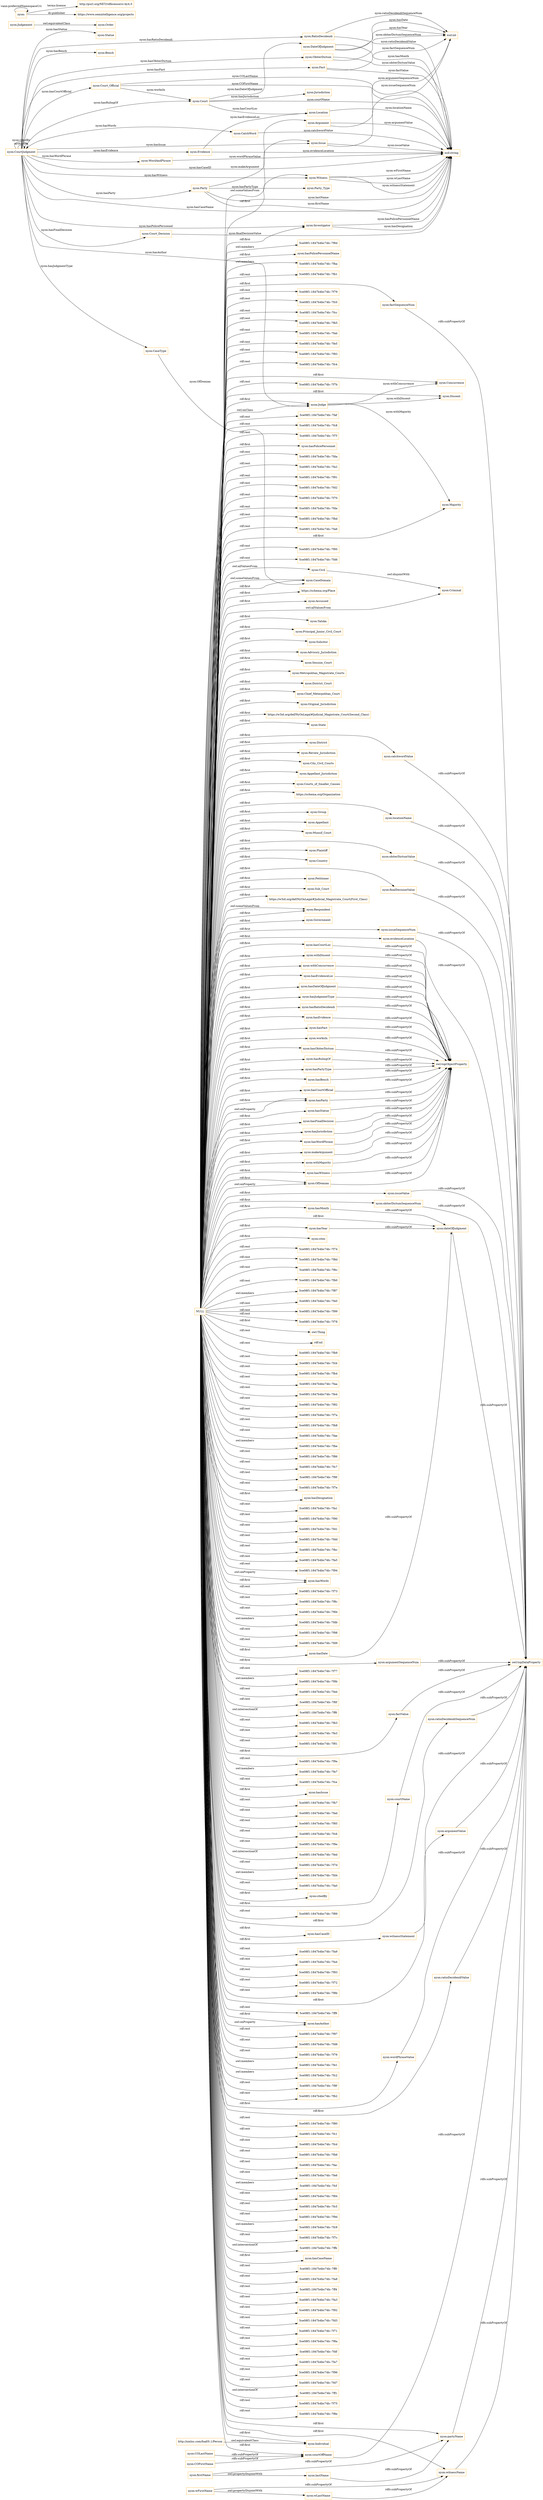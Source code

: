 digraph ar2dtool_diagram { 
rankdir=LR;
size="1501"
node [shape = rectangle, color="orange"]; "nyon:Statue" "nyon:CourtJudgment" "nyon:Order" "nyon:Issue" "nyon:Bench" "nyon:Investigator" "nyon:Party" "nyon:Fact" "nyon:Court_Decision" "nyon:Evidence" "https://schema.org/Place" "nyon:Accussed" "nyon:Civil" "nyon:Taluka" "nyon:Principal_Junior_Civil_Court" "nyon:Solicitor" "nyon:Advisory_Jurisdiction" "nyon:DateOfJudgment" "nyon:Session_Court" "nyon:Metropolitan_Magistrate_Courts" "nyon:District_Court" "nyon:Chief_Meterpolitan_Court" "nyon:Original_Jurisdiction" "nyon:RatioDecidendi" "nyon:Court_Official" "nyon:ObiterDictum" "http://xmlns.com/foaf/0.1/Person" "nyon:Court" "https://w3id.org/def/NyOnLegal#Judicial_Magistrate_Court(Second_Class)" "nyon:State" "nyon:Concurrence" "nyon:Witness" "nyon:Location" "nyon:District" "nyon:Review_Jurisdiction" "nyon:City_Civil_Courts" "nyon:Appellant_Jurisdiction" "nyon:Individual" "nyon:Judge" "nyon:Courts_of_Smaller_Causes" "nyon:Judgement" "nyon:Jurisdiction" "https://schema.org/Organization" "nyon:Criminal" "nyon:Group" "nyon:Appellant" "nyon:Munsif_Court" "nyon:CaseType" "nyon:CatchWord" "nyon:Dissent" "nyon:Party_Type" "nyon:Plaintiff" "nyon:Country" "nyon:Majority" "nyon:Argument" "nyon:Petitioner" "nyon:CaseDomain" "nyon:Sub_Court" "https://w3id.org/def/NyOnLegal#Judicial_Magistrate_Court(First_Class)" "nyon:WordAndPhrase" "nyon:Respondent" "nyon:Government" ; /*classes style*/
	"nyon:hasCourtOfficial" -> "owl:topObjectProperty" [ label = "rdfs:subPropertyOf" ];
	"nyon:catchwordValue" -> "owl:topDataProperty" [ label = "rdfs:subPropertyOf" ];
	"nyon:COFirstName" -> "nyon:courtOffName" [ label = "rdfs:subPropertyOf" ];
	"nyon:locationName" -> "owl:topDataProperty" [ label = "rdfs:subPropertyOf" ];
	"nyon:hasFinalDecision" -> "owl:topObjectProperty" [ label = "rdfs:subPropertyOf" ];
	"nyon:hasJurisdiction" -> "owl:topObjectProperty" [ label = "rdfs:subPropertyOf" ];
	"nyon:obiterDictumValue" -> "owl:topDataProperty" [ label = "rdfs:subPropertyOf" ];
	"nyon:" -> "http://purl.org/NET/rdflicense/cc-by4.0" [ label = "terms:license" ];
	"nyon:" -> "https://www.semintelligence.org/projects" [ label = "dc:publisher" ];
	"nyon:" -> "nyon:" [ label = "vann:preferredNamespaceUri" ];
	"nyon:makeArgument" -> "owl:topObjectProperty" [ label = "rdfs:subPropertyOf" ];
	"nyon:finalDecisionValue" -> "owl:topDataProperty" [ label = "rdfs:subPropertyOf" ];
	"nyon:hasWitness" -> "owl:topObjectProperty" [ label = "rdfs:subPropertyOf" ];
	"nyon:issueSequenceNum" -> "owl:topDataProperty" [ label = "rdfs:subPropertyOf" ];
	"nyon:partyName" -> "owl:topDataProperty" [ label = "rdfs:subPropertyOf" ];
	"nyon:withDissent" -> "owl:topObjectProperty" [ label = "rdfs:subPropertyOf" ];
	"nyon:withConcurrence" -> "owl:topObjectProperty" [ label = "rdfs:subPropertyOf" ];
	"nyon:evidenceLocation" -> "owl:topDataProperty" [ label = "rdfs:subPropertyOf" ];
	"nyon:hasJudgmentType" -> "owl:topObjectProperty" [ label = "rdfs:subPropertyOf" ];
	"nyon:hasRatioDecidendi" -> "owl:topObjectProperty" [ label = "rdfs:subPropertyOf" ];
	"nyon:hasEvidence" -> "owl:topObjectProperty" [ label = "rdfs:subPropertyOf" ];
	"nyon:hasFact" -> "owl:topObjectProperty" [ label = "rdfs:subPropertyOf" ];
	"nyon:witnessName" -> "owl:topDataProperty" [ label = "rdfs:subPropertyOf" ];
	"nyon:lastName" -> "nyon:partyName" [ label = "rdfs:subPropertyOf" ];
	"nyon:issueValue" -> "owl:topDataProperty" [ label = "rdfs:subPropertyOf" ];
	"nyon:obiterDictumSequenceNum" -> "owl:topDataProperty" [ label = "rdfs:subPropertyOf" ];
	"nyon:worksIn" -> "owl:topObjectProperty" [ label = "rdfs:subPropertyOf" ];
	"nyon:hasObiterDictum" -> "owl:topObjectProperty" [ label = "rdfs:subPropertyOf" ];
	"nyon:wLastName" -> "nyon:witnessName" [ label = "rdfs:subPropertyOf" ];
	"nyon:hasRulingOf" -> "owl:topObjectProperty" [ label = "rdfs:subPropertyOf" ];
	"nyon:hasPartyType" -> "owl:topObjectProperty" [ label = "rdfs:subPropertyOf" ];
	"nyon:hasDate" -> "nyon:dateOfJudgment" [ label = "rdfs:subPropertyOf" ];
	"nyon:argumentSequenceNum" -> "owl:topDataProperty" [ label = "rdfs:subPropertyOf" ];
	"nyon:hasBench" -> "owl:topObjectProperty" [ label = "rdfs:subPropertyOf" ];
	"nyon:factValue" -> "owl:topDataProperty" [ label = "rdfs:subPropertyOf" ];
	"nyon:courtName" -> "owl:topDataProperty" [ label = "rdfs:subPropertyOf" ];
	"NULL" -> "nyon:hasFinalDecision" [ label = "rdf:first" ];
	"NULL" -> "nyon:cites" [ label = "rdf:first" ];
	"NULL" -> "5ce08f1:1847b4bc74b:-7f74" [ label = "rdf:rest" ];
	"NULL" -> "5ce08f1:1847b4bc74b:-7f8d" [ label = "rdf:rest" ];
	"NULL" -> "nyon:Government" [ label = "rdf:first" ];
	"NULL" -> "5ce08f1:1847b4bc74b:-7f6c" [ label = "rdf:rest" ];
	"NULL" -> "nyon:witnessName" [ label = "rdf:first" ];
	"NULL" -> "nyon:District" [ label = "rdf:first" ];
	"NULL" -> "5ce08f1:1847b4bc74b:-7fb0" [ label = "rdf:rest" ];
	"NULL" -> "5ce08f1:1847b4bc74b:-7f87" [ label = "owl:members" ];
	"NULL" -> "5ce08f1:1847b4bc74b:-7fe0" [ label = "rdf:rest" ];
	"NULL" -> "5ce08f1:1847b4bc74b:-7f99" [ label = "rdf:rest" ];
	"NULL" -> "5ce08f1:1847b4bc74b:-7f78" [ label = "rdf:rest" ];
	"NULL" -> "owl:Thing" [ label = "rdf:first" ];
	"NULL" -> "nyon:Issue" [ label = "owl:someValuesFrom" ];
	"NULL" -> "rdf:nil" [ label = "rdf:rest" ];
	"NULL" -> "5ce08f1:1847b4bc74b:-7fb9" [ label = "rdf:rest" ];
	"NULL" -> "5ce08f1:1847b4bc74b:-7fcb" [ label = "rdf:rest" ];
	"NULL" -> "5ce08f1:1847b4bc74b:-7fb4" [ label = "rdf:rest" ];
	"NULL" -> "nyon:hasRulingOf" [ label = "rdf:first" ];
	"NULL" -> "5ce08f1:1847b4bc74b:-7faa" [ label = "rdf:rest" ];
	"NULL" -> "5ce08f1:1847b4bc74b:-7fe4" [ label = "rdf:rest" ];
	"NULL" -> "5ce08f1:1847b4bc74b:-7f82" [ label = "rdf:rest" ];
	"NULL" -> "5ce08f1:1847b4bc74b:-7f7a" [ label = "rdf:rest" ];
	"NULL" -> "nyon:worksIn" [ label = "rdf:first" ];
	"NULL" -> "5ce08f1:1847b4bc74b:-7fb8" [ label = "rdf:rest" ];
	"NULL" -> "5ce08f1:1847b4bc74b:-7fae" [ label = "rdf:rest" ];
	"NULL" -> "nyon:hasCourtOfficial" [ label = "rdf:first" ];
	"NULL" -> "5ce08f1:1847b4bc74b:-7fbe" [ label = "owl:members" ];
	"NULL" -> "nyon:Review_Jurisdiction" [ label = "rdf:first" ];
	"NULL" -> "nyon:Metropolitan_Magistrate_Courts" [ label = "rdf:first" ];
	"NULL" -> "5ce08f1:1847b4bc74b:-7f86" [ label = "rdf:rest" ];
	"NULL" -> "5ce08f1:1847b4bc74b:-7fc7" [ label = "rdf:rest" ];
	"NULL" -> "5ce08f1:1847b4bc74b:-7f9f" [ label = "rdf:rest" ];
	"NULL" -> "nyon:locationName" [ label = "rdf:first" ];
	"NULL" -> "5ce08f1:1847b4bc74b:-7f7e" [ label = "rdf:rest" ];
	"NULL" -> "nyon:hasDesignation" [ label = "rdf:first" ];
	"NULL" -> "nyon:Appellant_Jurisdiction" [ label = "rdf:first" ];
	"NULL" -> "nyon:withDissent" [ label = "rdf:first" ];
	"NULL" -> "nyon:issueSequenceNum" [ label = "rdf:first" ];
	"NULL" -> "5ce08f1:1847b4bc74b:-7fa1" [ label = "rdf:rest" ];
	"NULL" -> "5ce08f1:1847b4bc74b:-7f90" [ label = "rdf:rest" ];
	"NULL" -> "5ce08f1:1847b4bc74b:-7fd1" [ label = "rdf:rest" ];
	"NULL" -> "nyon:Concurrence" [ label = "rdf:first" ];
	"NULL" -> "nyon:Advisory_Jurisdiction" [ label = "rdf:first" ];
	"NULL" -> "5ce08f1:1847b4bc74b:-7fdd" [ label = "rdf:rest" ];
	"NULL" -> "nyon:hasJurisdiction" [ label = "rdf:first" ];
	"NULL" -> "5ce08f1:1847b4bc74b:-7fbc" [ label = "rdf:rest" ];
	"NULL" -> "nyon:State" [ label = "rdf:first" ];
	"NULL" -> "5ce08f1:1847b4bc74b:-7fa5" [ label = "rdf:rest" ];
	"NULL" -> "5ce08f1:1847b4bc74b:-7f94" [ label = "rdf:rest" ];
	"NULL" -> "nyon:hasWords" [ label = "rdf:first" ];
	"NULL" -> "nyon:courtName" [ label = "rdf:first" ];
	"NULL" -> "5ce08f1:1847b4bc74b:-7f73" [ label = "rdf:rest" ];
	"NULL" -> "5ce08f1:1847b4bc74b:-7f8c" [ label = "rdf:rest" ];
	"NULL" -> "nyon:hasRatioDecidendi" [ label = "rdf:first" ];
	"NULL" -> "5ce08f1:1847b4bc74b:-7f6b" [ label = "rdf:rest" ];
	"NULL" -> "5ce08f1:1847b4bc74b:-7fdb" [ label = "owl:members" ];
	"NULL" -> "nyon:Majority" [ label = "rdf:first" ];
	"NULL" -> "5ce08f1:1847b4bc74b:-7f98" [ label = "rdf:rest" ];
	"NULL" -> "5ce08f1:1847b4bc74b:-7fd9" [ label = "rdf:rest" ];
	"NULL" -> "nyon:ratioDecidendiSequenceNum" [ label = "rdf:first" ];
	"NULL" -> "nyon:hasParty" [ label = "rdf:first" ];
	"NULL" -> "nyon:City_Civil_Courts" [ label = "rdf:first" ];
	"NULL" -> "5ce08f1:1847b4bc74b:-7f77" [ label = "rdf:rest" ];
	"NULL" -> "5ce08f1:1847b4bc74b:-7f9b" [ label = "owl:members" ];
	"NULL" -> "nyon:Civil" [ label = "owl:allValuesFrom" ];
	"NULL" -> "5ce08f1:1847b4bc74b:-7feb" [ label = "rdf:rest" ];
	"NULL" -> "nyon:issueValue" [ label = "rdf:first" ];
	"NULL" -> "5ce08f1:1847b4bc74b:-7f6f" [ label = "rdf:rest" ];
	"NULL" -> "5ce08f1:1847b4bc74b:-7ff6" [ label = "owl:intersectionOf" ];
	"NULL" -> "5ce08f1:1847b4bc74b:-7fb3" [ label = "rdf:rest" ];
	"NULL" -> "5ce08f1:1847b4bc74b:-7fe3" [ label = "rdf:rest" ];
	"NULL" -> "5ce08f1:1847b4bc74b:-7f81" [ label = "rdf:rest" ];
	"NULL" -> "nyon:Original_Jurisdiction" [ label = "rdf:first" ];
	"NULL" -> "nyon:hasStatue" [ label = "rdf:first" ];
	"NULL" -> "5ce08f1:1847b4bc74b:-7f9a" [ label = "rdf:rest" ];
	"NULL" -> "nyon:Taluka" [ label = "rdf:first" ];
	"NULL" -> "nyon:Chief_Meterpolitan_Court" [ label = "rdf:first" ];
	"NULL" -> "nyon:evidenceLocation" [ label = "rdf:first" ];
	"NULL" -> "5ce08f1:1847b4bc74b:-7fe7" [ label = "owl:members" ];
	"NULL" -> "nyon:Judge" [ label = "rdf:first" ];
	"NULL" -> "5ce08f1:1847b4bc74b:-7fce" [ label = "rdf:rest" ];
	"NULL" -> "nyon:hasIssue" [ label = "rdf:first" ];
	"NULL" -> "5ce08f1:1847b4bc74b:-7fb7" [ label = "rdf:rest" ];
	"NULL" -> "nyon:Respondent" [ label = "rdf:first" ];
	"NULL" -> "5ce08f1:1847b4bc74b:-7fad" [ label = "rdf:rest" ];
	"NULL" -> "5ce08f1:1847b4bc74b:-7f85" [ label = "rdf:rest" ];
	"NULL" -> "nyon:Judge" [ label = "owl:onClass" ];
	"NULL" -> "5ce08f1:1847b4bc74b:-7fc6" [ label = "rdf:rest" ];
	"NULL" -> "5ce08f1:1847b4bc74b:-7f9e" [ label = "rdf:rest" ];
	"NULL" -> "5ce08f1:1847b4bc74b:-7fed" [ label = "owl:intersectionOf" ];
	"NULL" -> "5ce08f1:1847b4bc74b:-7f7d" [ label = "rdf:rest" ];
	"NULL" -> "5ce08f1:1847b4bc74b:-7fd4" [ label = "owl:members" ];
	"NULL" -> "nyon:Individual" [ label = "rdf:first" ];
	"NULL" -> "5ce08f1:1847b4bc74b:-7fa0" [ label = "rdf:rest" ];
	"NULL" -> "nyon:hasPartyType" [ label = "rdf:first" ];
	"NULL" -> "nyon:citedBy" [ label = "rdf:first" ];
	"NULL" -> "nyon:hasWordPhrase" [ label = "rdf:first" ];
	"NULL" -> "5ce08f1:1847b4bc74b:-7f89" [ label = "rdf:rest" ];
	"NULL" -> "nyon:witnessStatement" [ label = "rdf:first" ];
	"NULL" -> "nyon:hasCaseID" [ label = "rdf:first" ];
	"NULL" -> "nyon:hasWords" [ label = "owl:onProperty" ];
	"NULL" -> "nyon:withMajority" [ label = "rdf:first" ];
	"NULL" -> "5ce08f1:1847b4bc74b:-7fa9" [ label = "rdf:rest" ];
	"NULL" -> "nyon:District_Court" [ label = "rdf:first" ];
	"NULL" -> "nyon:Courts_of_Smaller_Causes" [ label = "rdf:first" ];
	"NULL" -> "5ce08f1:1847b4bc74b:-7fa4" [ label = "rdf:rest" ];
	"NULL" -> "5ce08f1:1847b4bc74b:-7f93" [ label = "rdf:rest" ];
	"NULL" -> "nyon:Sub_Court" [ label = "rdf:first" ];
	"NULL" -> "nyon:makeArgument" [ label = "rdf:first" ];
	"NULL" -> "5ce08f1:1847b4bc74b:-7f72" [ label = "rdf:rest" ];
	"NULL" -> "nyon:hasBench" [ label = "rdf:first" ];
	"NULL" -> "5ce08f1:1847b4bc74b:-7f8b" [ label = "rdf:rest" ];
	"NULL" -> "nyon:catchwordValue" [ label = "rdf:first" ];
	"NULL" -> "nyon:argumentSequenceNum" [ label = "rdf:first" ];
	"NULL" -> "nyon:argumentValue" [ label = "rdf:first" ];
	"NULL" -> "nyon:Witness" [ label = "rdf:first" ];
	"NULL" -> "5ce08f1:1847b4bc74b:-7ff9" [ label = "rdf:rest" ];
	"NULL" -> "nyon:hasAuthor" [ label = "owl:onProperty" ];
	"NULL" -> "5ce08f1:1847b4bc74b:-7f97" [ label = "rdf:rest" ];
	"NULL" -> "5ce08f1:1847b4bc74b:-7fd8" [ label = "rdf:rest" ];
	"NULL" -> "5ce08f1:1847b4bc74b:-7f76" [ label = "rdf:rest" ];
	"NULL" -> "nyon:dateOfJudgment" [ label = "rdf:first" ];
	"NULL" -> "5ce08f1:1847b4bc74b:-7fe1" [ label = "owl:members" ];
	"NULL" -> "5ce08f1:1847b4bc74b:-7fc2" [ label = "owl:members" ];
	"NULL" -> "5ce08f1:1847b4bc74b:-7f8f" [ label = "rdf:rest" ];
	"NULL" -> "5ce08f1:1847b4bc74b:-7fb2" [ label = "rdf:rest" ];
	"NULL" -> "nyon:OfDomian" [ label = "rdf:first" ];
	"NULL" -> "nyon:wordPhraseValue" [ label = "rdf:first" ];
	"NULL" -> "5ce08f1:1847b4bc74b:-7f80" [ label = "rdf:rest" ];
	"NULL" -> "5ce08f1:1847b4bc74b:-7fc1" [ label = "rdf:rest" ];
	"NULL" -> "nyon:withConcurrence" [ label = "rdf:first" ];
	"NULL" -> "5ce08f1:1847b4bc74b:-7fcd" [ label = "rdf:rest" ];
	"NULL" -> "5ce08f1:1847b4bc74b:-7fb6" [ label = "rdf:rest" ];
	"NULL" -> "5ce08f1:1847b4bc74b:-7fac" [ label = "rdf:rest" ];
	"NULL" -> "5ce08f1:1847b4bc74b:-7fe6" [ label = "rdf:rest" ];
	"NULL" -> "5ce08f1:1847b4bc74b:-7fcf" [ label = "owl:members" ];
	"NULL" -> "5ce08f1:1847b4bc74b:-7f84" [ label = "rdf:rest" ];
	"NULL" -> "5ce08f1:1847b4bc74b:-7fc5" [ label = "rdf:rest" ];
	"NULL" -> "5ce08f1:1847b4bc74b:-7f9d" [ label = "rdf:rest" ];
	"NULL" -> "nyon:Session_Court" [ label = "rdf:first" ];
	"NULL" -> "nyon:ratioDecidendiValue" [ label = "rdf:first" ];
	"NULL" -> "5ce08f1:1847b4bc74b:-7fc9" [ label = "owl:members" ];
	"NULL" -> "nyon:hasAuthor" [ label = "rdf:first" ];
	"NULL" -> "5ce08f1:1847b4bc74b:-7f7c" [ label = "rdf:rest" ];
	"NULL" -> "https://schema.org/Organization" [ label = "rdf:first" ];
	"NULL" -> "5ce08f1:1847b4bc74b:-7ffb" [ label = "owl:intersectionOf" ];
	"NULL" -> "nyon:hasCaseName" [ label = "rdf:first" ];
	"NULL" -> "5ce08f1:1847b4bc74b:-7ff0" [ label = "rdf:rest" ];
	"NULL" -> "nyon:hasEvidenceLoc" [ label = "rdf:first" ];
	"NULL" -> "nyon:courtOffName" [ label = "rdf:first" ];
	"NULL" -> "nyon:hasFact" [ label = "rdf:first" ];
	"NULL" -> "nyon:factValue" [ label = "rdf:first" ];
	"NULL" -> "nyon:hasWitness" [ label = "rdf:first" ];
	"NULL" -> "5ce08f1:1847b4bc74b:-7fa8" [ label = "rdf:rest" ];
	"NULL" -> "5ce08f1:1847b4bc74b:-7ff4" [ label = "rdf:rest" ];
	"NULL" -> "5ce08f1:1847b4bc74b:-7fa3" [ label = "rdf:rest" ];
	"NULL" -> "5ce08f1:1847b4bc74b:-7f92" [ label = "rdf:rest" ];
	"NULL" -> "5ce08f1:1847b4bc74b:-7fd3" [ label = "rdf:rest" ];
	"NULL" -> "nyon:Plaintiff" [ label = "rdf:first" ];
	"NULL" -> "5ce08f1:1847b4bc74b:-7f71" [ label = "rdf:rest" ];
	"NULL" -> "nyon:hasParty" [ label = "owl:onProperty" ];
	"NULL" -> "5ce08f1:1847b4bc74b:-7f8a" [ label = "rdf:rest" ];
	"NULL" -> "nyon:Munsif_Court" [ label = "rdf:first" ];
	"NULL" -> "nyon:hasEvidence" [ label = "rdf:first" ];
	"NULL" -> "5ce08f1:1847b4bc74b:-7fdf" [ label = "rdf:rest" ];
	"NULL" -> "https://w3id.org/def/NyOnLegal#Judicial_Magistrate_Court(First_Class)" [ label = "rdf:first" ];
	"NULL" -> "nyon:OfDomian" [ label = "owl:onProperty" ];
	"NULL" -> "5ce08f1:1847b4bc74b:-7fa7" [ label = "rdf:rest" ];
	"NULL" -> "5ce08f1:1847b4bc74b:-7f96" [ label = "rdf:rest" ];
	"NULL" -> "5ce08f1:1847b4bc74b:-7fd7" [ label = "rdf:rest" ];
	"NULL" -> "nyon:Petitioner" [ label = "rdf:first" ];
	"NULL" -> "5ce08f1:1847b4bc74b:-7ff1" [ label = "owl:intersectionOf" ];
	"NULL" -> "5ce08f1:1847b4bc74b:-7f75" [ label = "rdf:rest" ];
	"NULL" -> "nyon:Group" [ label = "rdf:first" ];
	"NULL" -> "5ce08f1:1847b4bc74b:-7f8e" [ label = "rdf:rest" ];
	"NULL" -> "nyon:hasYear" [ label = "rdf:first" ];
	"NULL" -> "5ce08f1:1847b4bc74b:-7f6d" [ label = "owl:members" ];
	"NULL" -> "nyon:hasPolicePersonnelName" [ label = "rdf:first" ];
	"NULL" -> "5ce08f1:1847b4bc74b:-7fba" [ label = "owl:members" ];
	"NULL" -> "5ce08f1:1847b4bc74b:-7fb1" [ label = "rdf:rest" ];
	"NULL" -> "nyon:hasCourtLoc" [ label = "rdf:first" ];
	"NULL" -> "5ce08f1:1847b4bc74b:-7f79" [ label = "rdf:rest" ];
	"NULL" -> "5ce08f1:1847b4bc74b:-7fc0" [ label = "rdf:rest" ];
	"NULL" -> "nyon:Respondent" [ label = "owl:someValuesFrom" ];
	"NULL" -> "nyon:Criminal" [ label = "owl:allValuesFrom" ];
	"NULL" -> "5ce08f1:1847b4bc74b:-7fcc" [ label = "rdf:rest" ];
	"NULL" -> "nyon:finalDecisionValue" [ label = "rdf:first" ];
	"NULL" -> "nyon:hasObiterDictum" [ label = "rdf:first" ];
	"NULL" -> "5ce08f1:1847b4bc74b:-7fb5" [ label = "rdf:rest" ];
	"NULL" -> "5ce08f1:1847b4bc74b:-7fab" [ label = "rdf:rest" ];
	"NULL" -> "nyon:obiterDictumValue" [ label = "rdf:first" ];
	"NULL" -> "5ce08f1:1847b4bc74b:-7fe5" [ label = "rdf:rest" ];
	"NULL" -> "https://w3id.org/def/NyOnLegal#Judicial_Magistrate_Court(Second_Class)" [ label = "rdf:first" ];
	"NULL" -> "5ce08f1:1847b4bc74b:-7f83" [ label = "rdf:rest" ];
	"NULL" -> "5ce08f1:1847b4bc74b:-7fc4" [ label = "rdf:rest" ];
	"NULL" -> "nyon:Dissent" [ label = "rdf:first" ];
	"NULL" -> "5ce08f1:1847b4bc74b:-7f7b" [ label = "rdf:rest" ];
	"NULL" -> "nyon:Investigator" [ label = "rdf:first" ];
	"NULL" -> "nyon:Country" [ label = "rdf:first" ];
	"NULL" -> "nyon:CaseDomain" [ label = "owl:someValuesFrom" ];
	"NULL" -> "nyon:obiterDictumSequenceNum" [ label = "rdf:first" ];
	"NULL" -> "nyon:hasDateOfJudgment" [ label = "rdf:first" ];
	"NULL" -> "nyon:factSequenceNum" [ label = "rdf:first" ];
	"NULL" -> "https://schema.org/Place" [ label = "rdf:first" ];
	"NULL" -> "nyon:Accussed" [ label = "rdf:first" ];
	"NULL" -> "5ce08f1:1847b4bc74b:-7faf" [ label = "rdf:rest" ];
	"NULL" -> "nyon:Principal_Junior_Civil_Court" [ label = "rdf:first" ];
	"NULL" -> "nyon:Appellant" [ label = "rdf:first" ];
	"NULL" -> "5ce08f1:1847b4bc74b:-7fc8" [ label = "rdf:rest" ];
	"NULL" -> "5ce08f1:1847b4bc74b:-7f7f" [ label = "rdf:rest" ];
	"NULL" -> "nyon:hasPolicePersonnel" [ label = "rdf:first" ];
	"NULL" -> "5ce08f1:1847b4bc74b:-7fda" [ label = "rdf:rest" ];
	"NULL" -> "nyon:hasJudgmentType" [ label = "rdf:first" ];
	"NULL" -> "nyon:hasDate" [ label = "rdf:first" ];
	"NULL" -> "5ce08f1:1847b4bc74b:-7fa2" [ label = "rdf:rest" ];
	"NULL" -> "5ce08f1:1847b4bc74b:-7f91" [ label = "rdf:rest" ];
	"NULL" -> "5ce08f1:1847b4bc74b:-7fd2" [ label = "rdf:rest" ];
	"NULL" -> "nyon:CaseDomain" [ label = "rdf:first" ];
	"NULL" -> "5ce08f1:1847b4bc74b:-7f70" [ label = "rdf:rest" ];
	"NULL" -> "5ce08f1:1847b4bc74b:-7fde" [ label = "rdf:rest" ];
	"NULL" -> "nyon:Solicitor" [ label = "rdf:first" ];
	"NULL" -> "5ce08f1:1847b4bc74b:-7fbd" [ label = "rdf:rest" ];
	"NULL" -> "5ce08f1:1847b4bc74b:-7fa6" [ label = "rdf:rest" ];
	"NULL" -> "nyon:hasMonth" [ label = "rdf:first" ];
	"NULL" -> "5ce08f1:1847b4bc74b:-7f95" [ label = "rdf:rest" ];
	"NULL" -> "5ce08f1:1847b4bc74b:-7fd6" [ label = "rdf:rest" ];
	"NULL" -> "nyon:partyName" [ label = "rdf:first" ];
	"nyon:Civil" -> "nyon:Criminal" [ label = "owl:disjointWith" ];
	"nyon:hasYear" -> "nyon:dateOfJudgment" [ label = "rdfs:subPropertyOf" ];
	"nyon:hasEvidenceLoc" -> "owl:topObjectProperty" [ label = "rdfs:subPropertyOf" ];
	"nyon:witnessStatement" -> "owl:topDataProperty" [ label = "rdfs:subPropertyOf" ];
	"nyon:wFirstName" -> "nyon:wLastName" [ label = "owl:propertyDisjointWith" ];
	"nyon:wFirstName" -> "nyon:witnessName" [ label = "rdfs:subPropertyOf" ];
	"nyon:factSequenceNum" -> "owl:topDataProperty" [ label = "rdfs:subPropertyOf" ];
	"nyon:firstName" -> "nyon:lastName" [ label = "owl:propertyDisjointWith" ];
	"nyon:firstName" -> "nyon:partyName" [ label = "rdfs:subPropertyOf" ];
	"nyon:hasCourtLoc" -> "owl:topObjectProperty" [ label = "rdfs:subPropertyOf" ];
	"nyon:hasDateOfJudgment" -> "owl:topObjectProperty" [ label = "rdfs:subPropertyOf" ];
	"nyon:dateOfJudgment" -> "owl:topDataProperty" [ label = "rdfs:subPropertyOf" ];
	"http://xmlns.com/foaf/0.1/Person" -> "nyon:Individual" [ label = "owl:equivalentClass" ];
	"nyon:wordPhraseValue" -> "owl:topDataProperty" [ label = "rdfs:subPropertyOf" ];
	"nyon:hasMonth" -> "nyon:dateOfJudgment" [ label = "rdfs:subPropertyOf" ];
	"nyon:withMajority" -> "owl:topObjectProperty" [ label = "rdfs:subPropertyOf" ];
	"nyon:argumentValue" -> "owl:topDataProperty" [ label = "rdfs:subPropertyOf" ];
	"nyon:OfDomian" -> "owl:topObjectProperty" [ label = "rdfs:subPropertyOf" ];
	"nyon:Judgement" -> "nyon:Order" [ label = "owl:equivalentClass" ];
	"nyon:courtOffName" -> "owl:topDataProperty" [ label = "rdfs:subPropertyOf" ];
	"nyon:ratioDecidendiValue" -> "owl:topDataProperty" [ label = "rdfs:subPropertyOf" ];
	"nyon:ratioDecidendiSequenceNum" -> "owl:topDataProperty" [ label = "rdfs:subPropertyOf" ];
	"nyon:COLastName" -> "nyon:courtOffName" [ label = "rdfs:subPropertyOf" ];
	"nyon:hasWordPhrase" -> "owl:topObjectProperty" [ label = "rdfs:subPropertyOf" ];
	"nyon:hasStatue" -> "owl:topObjectProperty" [ label = "rdfs:subPropertyOf" ];
	"nyon:hasParty" -> "owl:topObjectProperty" [ label = "rdfs:subPropertyOf" ];
	"nyon:Court" -> "xsd:string" [ label = "nyon:courtName" ];
	"nyon:Court" -> "nyon:Jurisdiction" [ label = "nyon:hasJurisdiction" ];
	"nyon:WordAndPhrase" -> "xsd:string" [ label = "nyon:wordPhraseValue" ];
	"nyon:Judge" -> "nyon:Dissent" [ label = "nyon:withDissent" ];
	"nyon:CourtJudgment" -> "nyon:Bench" [ label = "nyon:hasBench" ];
	"nyon:CourtJudgment" -> "nyon:Statue" [ label = "nyon:hasStatue" ];
	"nyon:CatchWord" -> "xsd:string" [ label = "nyon:catchwordValue" ];
	"nyon:Location" -> "xsd:string" [ label = "nyon:locationName" ];
	"nyon:CourtJudgment" -> "nyon:CourtJudgment" [ label = "nyon:cites" ];
	"nyon:CourtJudgment" -> "nyon:Investigator" [ label = "nyon:hasPolicePersonnel" ];
	"nyon:CourtJudgment" -> "nyon:Witness" [ label = "nyon:hasWitness" ];
	"nyon:Court_Decision" -> "xsd:string" [ label = "nyon:finalDecisionValue" ];
	"nyon:DateOfJudgment" -> "xsd:int" [ label = "nyon:hasDate" ];
	"nyon:Party" -> "xsd:string" [ label = "nyon:firstName" ];
	"nyon:Argument" -> "xsd:string" [ label = "nyon:argumentValue" ];
	"nyon:Party" -> "nyon:Argument" [ label = "nyon:makeArgument" ];
	"nyon:CaseType" -> "nyon:CaseDomain" [ label = "nyon:OfDomian" ];
	"nyon:CourtJudgment" -> "nyon:CourtJudgment" [ label = "nyon:citedBy" ];
	"nyon:Fact" -> "xsd:string" [ label = "nyon:factValue" ];
	"nyon:CourtJudgment" -> "nyon:CaseType" [ label = "nyon:hasJudgmentType" ];
	"nyon:Judge" -> "nyon:Majority" [ label = "nyon:withMajority" ];
	"nyon:Evidence" -> "nyon:Location" [ label = "nyon:hasEvidenceLoc" ];
	"nyon:CourtJudgment" -> "nyon:CatchWord" [ label = "nyon:hasWords" ];
	"nyon:Investigator" -> "xsd:string" [ label = "nyon:hasDesignation" ];
	"nyon:RatioDecidendi" -> "xsd:int" [ label = "nyon:ratioDecidendiSequenceNum" ];
	"nyon:Fact" -> "xsd:int" [ label = "nyon:factSequenceNum" ];
	"nyon:CourtJudgment" -> "nyon:Issue" [ label = "nyon:hasIssue" ];
	"nyon:CourtJudgment" -> "xsd:string" [ label = "nyon:hasCaseID" ];
	"nyon:Court_Official" -> "xsd:string" [ label = "nyon:COFirstName" ];
	"nyon:Issue" -> "xsd:string" [ label = "nyon:issueValue" ];
	"nyon:Court" -> "nyon:DateOfJudgment" [ label = "nyon:hasDateOfJudgment" ];
	"nyon:Court_Official" -> "xsd:string" [ label = "nyon:COLastName" ];
	"nyon:RatioDecidendi" -> "xsd:string" [ label = "nyon:ratioDecidendiValue" ];
	"nyon:Party" -> "xsd:string" [ label = "nyon:lastName" ];
	"nyon:Witness" -> "xsd:string" [ label = "nyon:wFirstName" ];
	"nyon:CourtJudgment" -> "nyon:Judge" [ label = "nyon:hasAuthor" ];
	"nyon:CourtJudgment" -> "nyon:Court_Official" [ label = "nyon:hasCourtOfficial" ];
	"nyon:Evidence" -> "xsd:string" [ label = "nyon:evidenceLocation" ];
	"nyon:DateOfJudgment" -> "xsd:int" [ label = "nyon:hasYear" ];
	"nyon:CourtJudgment" -> "nyon:Fact" [ label = "nyon:hasFact" ];
	"nyon:ObiterDictum" -> "xsd:int" [ label = "nyon:obiterDictumSequenceNum" ];
	"nyon:Argument" -> "xsd:int" [ label = "nyon:argumentSequenceNum" ];
	"nyon:Judge" -> "nyon:Concurrence" [ label = "nyon:withConcurrence" ];
	"nyon:CourtJudgment" -> "nyon:Court" [ label = "nyon:hasRulingOf" ];
	"nyon:Court" -> "nyon:Location" [ label = "nyon:hasCourtLoc" ];
	"nyon:Witness" -> "xsd:string" [ label = "nyon:wLastName" ];
	"nyon:CourtJudgment" -> "xsd:string" [ label = "nyon:hasCaseName" ];
	"nyon:Investigator" -> "xsd:string" [ label = "nyon:hasPolicePersonnelName" ];
	"nyon:CourtJudgment" -> "nyon:Court_Decision" [ label = "nyon:hasFinalDecision" ];
	"nyon:CourtJudgment" -> "nyon:ObiterDictum" [ label = "nyon:hasObiterDictum" ];
	"nyon:Court_Official" -> "nyon:Court" [ label = "nyon:worksIn" ];
	"nyon:CourtJudgment" -> "nyon:RatioDecidendi" [ label = "nyon:hasRatioDecidendi" ];
	"nyon:Issue" -> "xsd:int" [ label = "nyon:issueSequenceNum" ];
	"nyon:Witness" -> "xsd:string" [ label = "nyon:witnessStatement" ];
	"nyon:CourtJudgment" -> "nyon:Party" [ label = "nyon:hasParty" ];
	"nyon:CourtJudgment" -> "nyon:WordAndPhrase" [ label = "nyon:hasWordPhrase" ];
	"nyon:Party" -> "nyon:Party_Type" [ label = "nyon:hasPartyType" ];
	"nyon:ObiterDictum" -> "xsd:string" [ label = "nyon:obiterDictumValue" ];
	"nyon:CourtJudgment" -> "nyon:Evidence" [ label = "nyon:hasEvidence" ];
	"nyon:DateOfJudgment" -> "xsd:string" [ label = "nyon:hasMonth" ];

}
